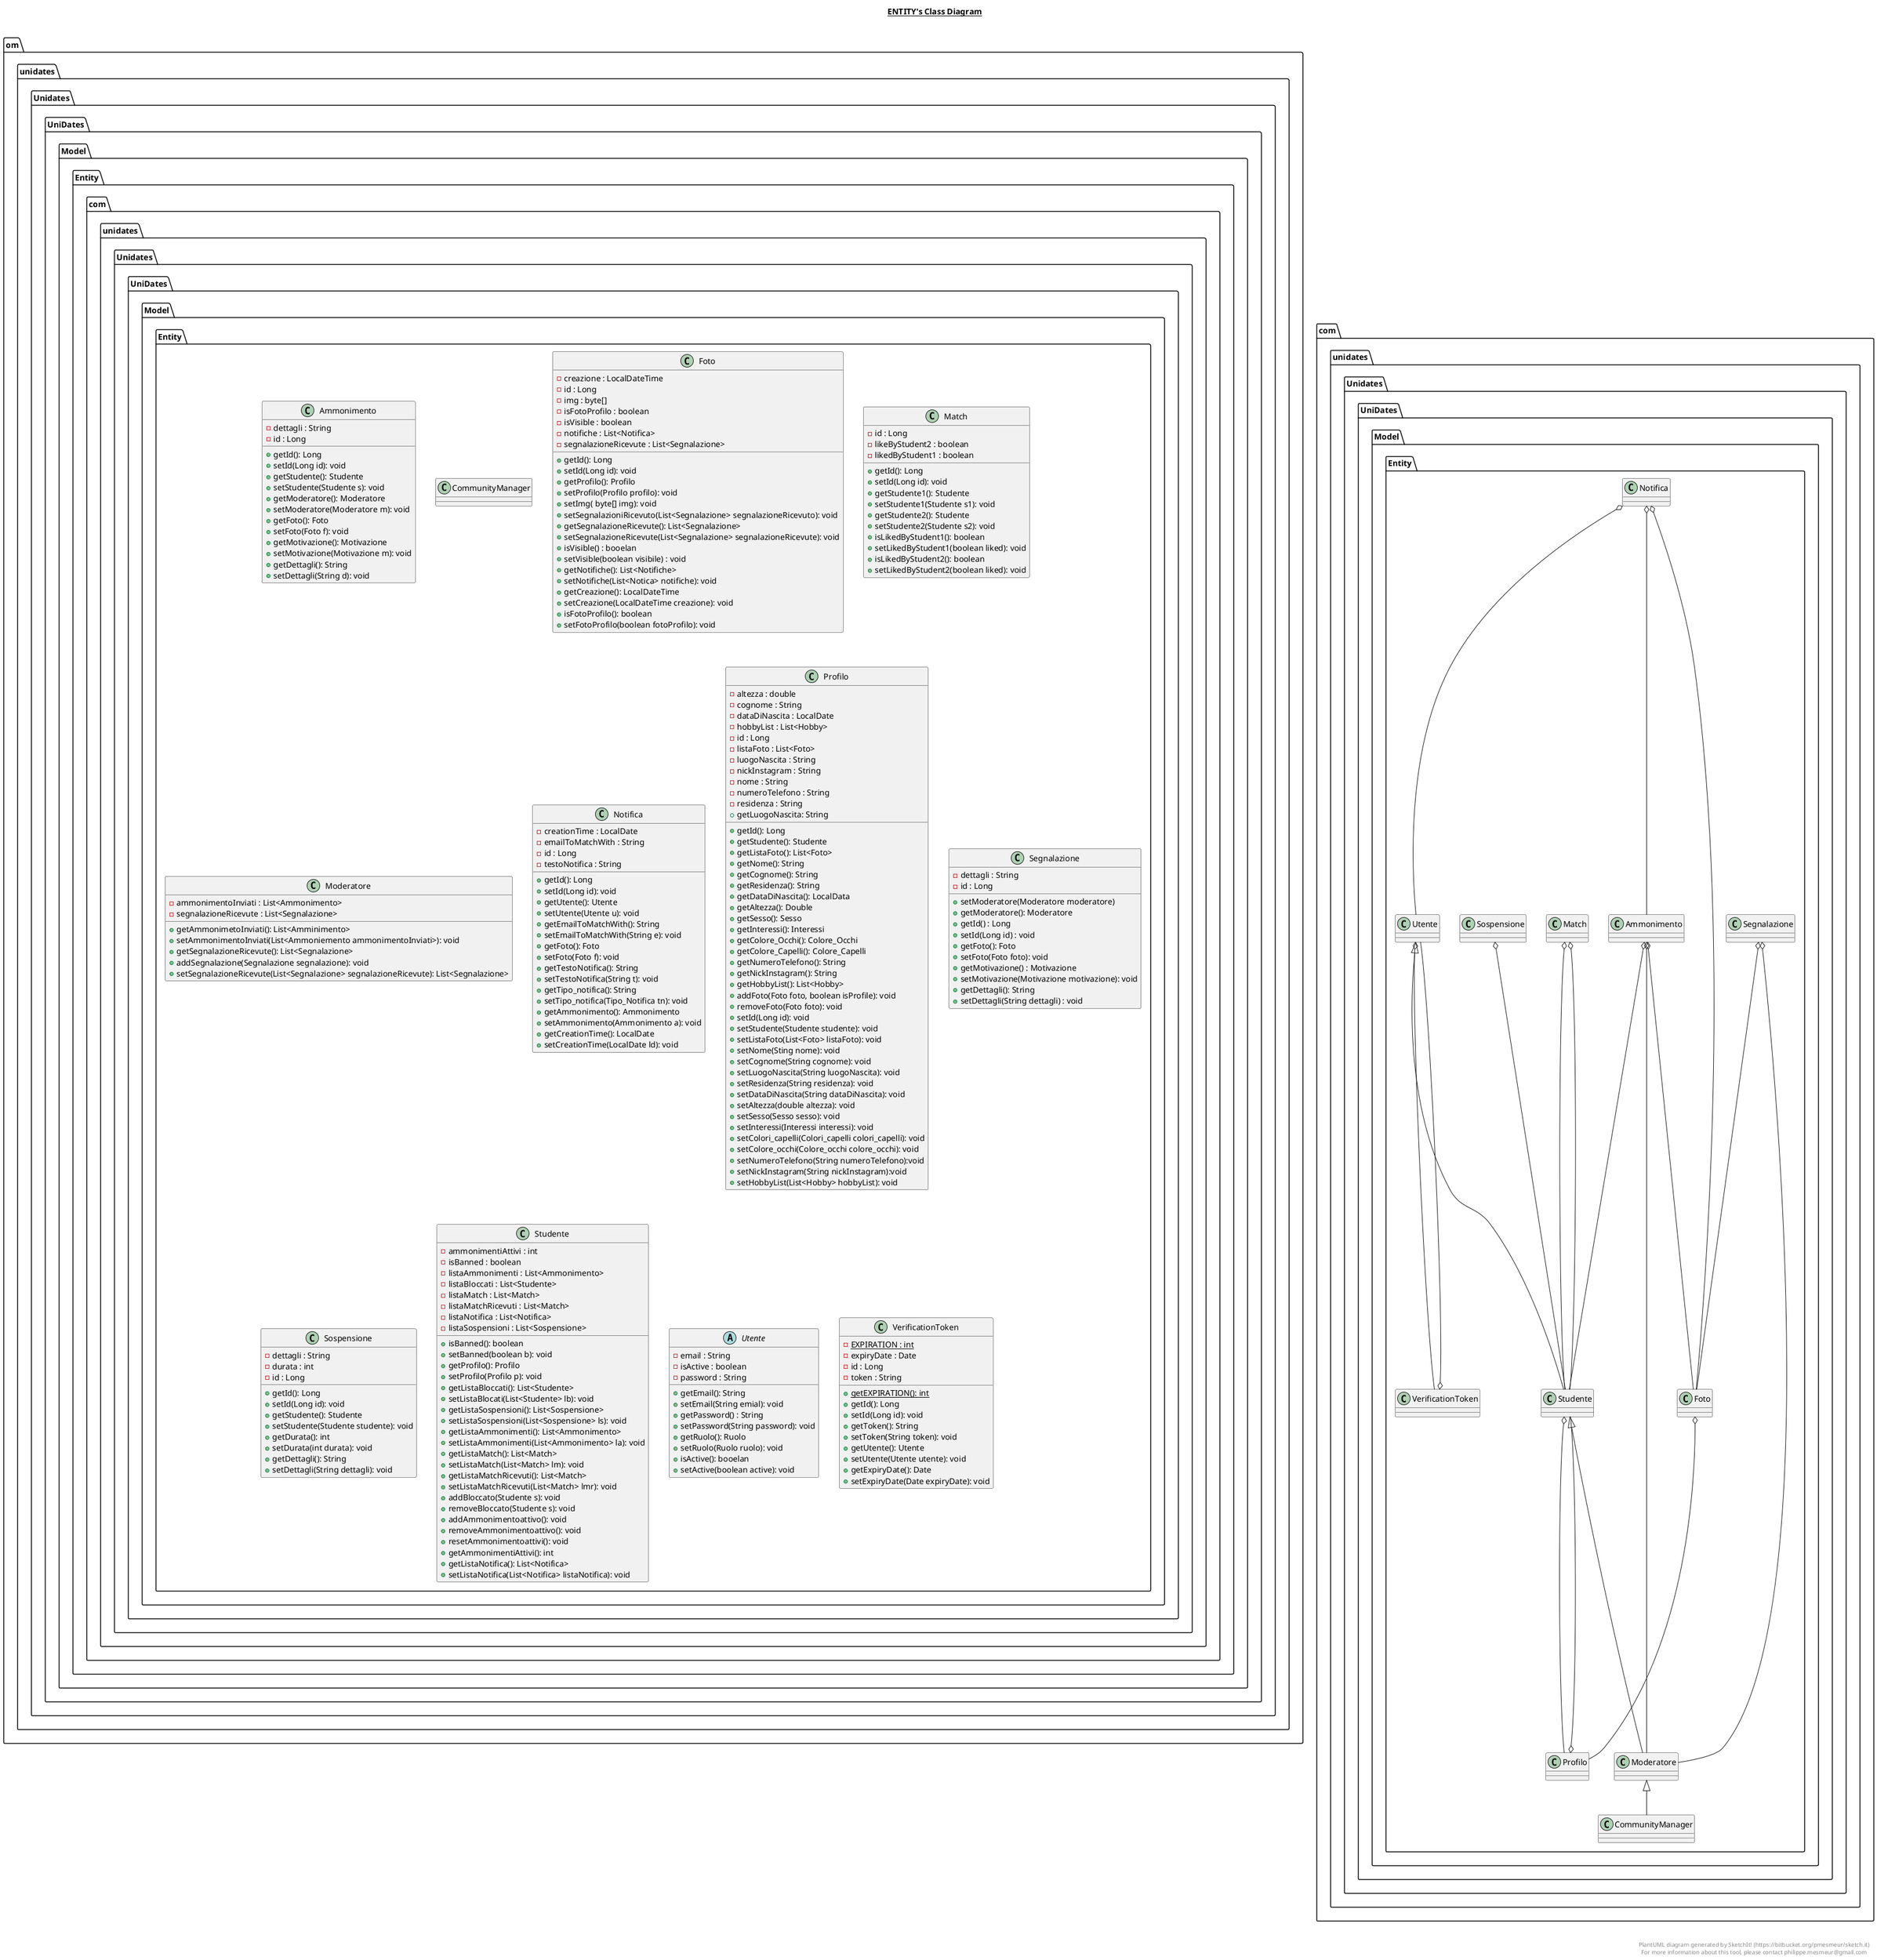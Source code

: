 @startuml

title __ENTITY's Class Diagram__\n

    namespace om.unidates.Unidates.UniDates {
      namespace Model {
        namespace Entity {
          class com.unidates.Unidates.UniDates.Model.Entity.Ammonimento {
              - dettagli : String
              - id : Long
+getId(): Long
+setId(Long id): void
+getStudente(): Studente
+setStudente(Studente s): void
+getModeratore(): Moderatore
+setModeratore(Moderatore m): void
+getFoto(): Foto
+setFoto(Foto f): void
+getMotivazione(): Motivazione
+setMotivazione(Motivazione m): void
+getDettagli(): String
+setDettagli(String d): void

          }
        }
      }
    }
  

    namespace om.unidates.Unidates.UniDates {
      namespace Model {
        namespace Entity {
          class com.unidates.Unidates.UniDates.Model.Entity.CommunityManager {

          }
        }
      }
    }

  

    namespace om.unidates.Unidates.UniDates {
      namespace Model {
        namespace Entity {
          class com.unidates.Unidates.UniDates.Model.Entity.Foto {
              - creazione : LocalDateTime
              - id : Long
              - img : byte[]
              - isFotoProfilo : boolean
              - isVisible : boolean
              - notifiche : List<Notifica>
              - segnalazioneRicevute : List<Segnalazione>

+getId(): Long
+setId(Long id): void
+getProfilo(): Profilo
+setProfilo(Profilo profilo): void
+setImg( byte[] img): void
+setSegnalazioniRicevuto(List<Segnalazione> segnalazioneRicevuto): void
+getSegnalazioneRicevute(): List<Segnalazione>
+setSegnalazioneRicevute(List<Segnalazione> segnalazioneRicevute): void
+isVisible() : booelan
+setVisible(boolean visibile) : void
+getNotifiche(): List<Notifiche>
+setNotifiche(List<Notica> notifiche): void
+getCreazione(): LocalDateTime
+setCreazione(LocalDateTime creazione): void
+isFotoProfilo(): boolean
+setFotoProfilo(boolean fotoProfilo): void
          }
        }
      }
    }

  

    namespace om.unidates.Unidates.UniDates {
      namespace Model {
        namespace Entity {
          class com.unidates.Unidates.UniDates.Model.Entity.Match {
              - id : Long
              - likeByStudent2 : boolean
              - likedByStudent1 : boolean
             +getId(): Long
             +setId(Long id): void
             +getStudente1(): Studente
             +setStudente1(Studente s1): void
             +getStudente2(): Studente
             +setStudente2(Studente s2): void
             +isLikedByStudent1(): boolean
             +setLikedByStudent1(boolean liked): void
             +isLikedByStudent2(): boolean
             +setLikedByStudent2(boolean liked): void

          }
        }
      }
    }

  


    namespace om.unidates.Unidates.UniDates {
      namespace Model {
        namespace Entity {
          class com.unidates.Unidates.UniDates.Model.Entity.Moderatore {
              - ammonimentoInviati : List<Ammonimento>
              - segnalazioneRicevute : List<Segnalazione>
              +getAmmonimetoInviati(): List<Amminimento>
              +setAmmonimentoInviati(List<Ammoniemento ammonimentoInviati>): void
              +getSegnalazioneRicevute(): List<Segnalazione>
              +addSegnalazione(Segnalazione segnalazione): void
              +setSegnalazioneRicevute(List<Segnalazione> segnalazioneRicevute): List<Segnalazione>

          }
        }
      }
    }

  


    namespace om.unidates.Unidates.UniDates {
      namespace Model {
        namespace Entity {
          class com.unidates.Unidates.UniDates.Model.Entity.Notifica {
              - creationTime : LocalDate
              - emailToMatchWith : String
              - id : Long
              - testoNotifica : String
              +getId(): Long
              +setId(Long id): void
              +getUtente(): Utente
              +setUtente(Utente u): void
              +getEmailToMatchWith(): String
              +setEmailToMatchWith(String e): void
              +getFoto(): Foto
              +setFoto(Foto f): void
              +getTestoNotifica(): String
              +setTestoNotifica(String t): void
              +getTipo_notifica(): String
              +setTipo_notifica(Tipo_Notifica tn): void
              +getAmmonimento(): Ammonimento
              +setAmmonimento(Ammonimento a): void
              +getCreationTime(): LocalDate
              +setCreationTime(LocalDate ld): void

          }
        }
      }
    }

  


    namespace om.unidates.Unidates.UniDates {
      namespace Model {
        namespace Entity {
          class com.unidates.Unidates.UniDates.Model.Entity.Profilo {
              - altezza : double
              - cognome : String
              - dataDiNascita : LocalDate
              - hobbyList : List<Hobby>
              - id : Long
              - listaFoto : List<Foto>
              - luogoNascita : String
              - nickInstagram : String
              - nome : String
              - numeroTelefono : String
              - residenza : String
              +getId(): Long
              +getStudente(): Studente
              +getListaFoto(): List<Foto>
              +getNome(): String
              +getCognome(): String
              +getLuogoNascita: String
              +getResidenza(): String
              +getDataDiNascita(): LocalData
              +getAltezza(): Double
              +getSesso(): Sesso
              +getInteressi(): Interessi
              +getColore_Occhi(): Colore_Occhi
              +getColore_Capelli(): Colore_Capelli
              +getNumeroTelefono(): String
              +getNickInstagram(): String
              +getHobbyList(): List<Hobby>
              +addFoto(Foto foto, boolean isProfile): void
              +removeFoto(Foto foto): void
              +setId(Long id): void
              +setStudente(Studente studente): void
              +setListaFoto(List<Foto> listaFoto): void
              +setNome(Sting nome): void
              +setCognome(String cognome): void
              +setLuogoNascita(String luogoNascita): void
              +setResidenza(String residenza): void
              +setDataDiNascita(String dataDiNascita): void
              +setAltezza(double altezza): void
              +setSesso(Sesso sesso): void
              +setInteressi(Interessi interessi): void
              +setColori_capelli(Colori_capelli colori_capelli): void
              +setColore_occhi(Colore_occhi colore_occhi): void
              +setNumeroTelefono(String numeroTelefono):void
              +setNickInstagram(String nickInstagram):void
              +setHobbyList(List<Hobby> hobbyList): void

          }
        }
      }
    }

  


    namespace om.unidates.Unidates.UniDates {
      namespace Model {
        namespace Entity {
          class com.unidates.Unidates.UniDates.Model.Entity.Segnalazione {
              - dettagli : String
              - id : Long
             +setModeratore(Moderatore moderatore)
             +getModeratore(): Moderatore
             +getId() : Long
             +setId(Long id) : void
             +getFoto(): Foto
             +setFoto(Foto foto): void
             +getMotivazione() : Motivazione
             +setMotivazione(Motivazione motivazione): void
             +getDettagli(): String
             +setDettagli(String dettagli) : void

          }
        }
      }
    }

  


    namespace om.unidates.Unidates.UniDates {
      namespace Model {
        namespace Entity {
          class com.unidates.Unidates.UniDates.Model.Entity.Sospensione {
              - dettagli : String
              - durata : int
              - id : Long
              +getId(): Long
              +setId(Long id): void
              +getStudente(): Studente
              +setStudente(Studente studente): void
              +getDurata(): int
              +setDurata(int durata): void
              +getDettagli(): String
              +setDettagli(String dettagli): void

          }
        }
      }
    }

  


    namespace om.unidates.Unidates.UniDates {
      namespace Model {
        namespace Entity {
          class com.unidates.Unidates.UniDates.Model.Entity.Studente {
              - ammonimentiAttivi : int
              - isBanned : boolean
              - listaAmmonimenti : List<Ammonimento>
              - listaBloccati : List<Studente>
              - listaMatch : List<Match>
              - listaMatchRicevuti : List<Match>
              - listaNotifica : List<Notifica>
              - listaSospensioni : List<Sospensione>
              +isBanned(): boolean
              +setBanned(boolean b): void
              +getProfilo(): Profilo
              +setProfilo(Profilo p): void
              +getListaBloccati(): List<Studente>
              +setListaBlocati(List<Studente> lb): void
              +getListaSospensioni(): List<Sospensione>
              +setListaSospensioni(List<Sospensione> ls): void
              +getListaAmmonimenti(): List<Ammonimento>
              +setListaAmmonimenti(List<Ammonimento> la): void
              +getListaMatch(): List<Match>
              +setListaMatch(List<Match> lm): void
              +getListaMatchRicevuti(): List<Match>
              +setListaMatchRicevuti(List<Match> lmr): void
              +addBloccato(Studente s): void
              +removeBloccato(Studente s): void
              +addAmmonimentoattivo(): void
              +removeAmmonimentoattivo(): void
              +resetAmmonimentoattivi(): void
              +getAmmonimentiAttivi(): int
              +getListaNotifica(): List<Notifica>
              +setListaNotifica(List<Notifica> listaNotifica): void

          }
        }
      }
    }

  


    namespace om.unidates.Unidates.UniDates {
      namespace Model {
        namespace Entity {
          abstract class com.unidates.Unidates.UniDates.Model.Entity.Utente {
              - email : String
              - isActive : boolean
              - password : String
              +getEmail(): String
              +setEmail(String emial): void
              +getPassword() : String
              +setPassword(String password): void
              +getRuolo(): Ruolo
              +setRuolo(Ruolo ruolo): void
              +isActive(): booelan
              +setActive(boolean active): void

          }
        }
      }
    }

  


    namespace om.unidates.Unidates.UniDates {
      namespace Model {
        namespace Entity {
          class com.unidates.Unidates.UniDates.Model.Entity.VerificationToken {
              {static} - EXPIRATION : int
              - expiryDate : Date
              - id : Long
              - token : String
              +{static} getEXPIRATION(): int
              +getId(): Long
              +setId(Long id): void
              +getToken(): String
              +setToken(String token): void
              +getUtente(): Utente
              +setUtente(Utente utente): void
              +getExpiryDate(): Date
              +setExpiryDate(Date expiryDate): void

          }
        }
      }
    }

  

  com.unidates.Unidates.UniDates.Model.Entity.Ammonimento o-- com.unidates.Unidates.UniDates.Model.Entity.Foto
  com.unidates.Unidates.UniDates.Model.Entity.Ammonimento o-- com.unidates.Unidates.UniDates.Model.Entity.Moderatore
  com.unidates.Unidates.UniDates.Model.Entity.Ammonimento o-- com.unidates.Unidates.UniDates.Model.Entity.Studente
  com.unidates.Unidates.UniDates.Model.Entity.CommunityManager -up-|> com.unidates.Unidates.UniDates.Model.Entity.Moderatore
  com.unidates.Unidates.UniDates.Model.Entity.Foto o-- com.unidates.Unidates.UniDates.Model.Entity.Profilo
  com.unidates.Unidates.UniDates.Model.Entity.Match o-- com.unidates.Unidates.UniDates.Model.Entity.Studente
  com.unidates.Unidates.UniDates.Model.Entity.Match o-- com.unidates.Unidates.UniDates.Model.Entity.Studente
  com.unidates.Unidates.UniDates.Model.Entity.Moderatore -up-|> com.unidates.Unidates.UniDates.Model.Entity.Studente
  com.unidates.Unidates.UniDates.Model.Entity.Notifica o-- com.unidates.Unidates.UniDates.Model.Entity.Ammonimento
  com.unidates.Unidates.UniDates.Model.Entity.Notifica o-- com.unidates.Unidates.UniDates.Model.Entity.Foto
  com.unidates.Unidates.UniDates.Model.Entity.Notifica o-- com.unidates.Unidates.UniDates.Model.Entity.Utente
  com.unidates.Unidates.UniDates.Model.Entity.Profilo o-- com.unidates.Unidates.UniDates.Model.Entity.Studente
  com.unidates.Unidates.UniDates.Model.Entity.Segnalazione o-- com.unidates.Unidates.UniDates.Model.Entity.Foto
  com.unidates.Unidates.UniDates.Model.Entity.Segnalazione o-- com.unidates.Unidates.UniDates.Model.Entity.Moderatore
  com.unidates.Unidates.UniDates.Model.Entity.Sospensione o-- com.unidates.Unidates.UniDates.Model.Entity.Studente
  com.unidates.Unidates.UniDates.Model.Entity.Studente -up-|> com.unidates.Unidates.UniDates.Model.Entity.Utente
  com.unidates.Unidates.UniDates.Model.Entity.Studente o-- com.unidates.Unidates.UniDates.Model.Entity.Profilo
  com.unidates.Unidates.UniDates.Model.Entity.Utente o-- com.unidates.Unidates.UniDates.Model.Entity.VerificationToken
  com.unidates.Unidates.UniDates.Model.Entity.VerificationToken o-- com.unidates.Unidates.UniDates.Model.Entity.Utente


right footer


PlantUML diagram generated by SketchIt! (https://bitbucket.org/pmesmeur/sketch.it)
For more information about this tool, please contact philippe.mesmeur@gmail.com
endfooter

@enduml
